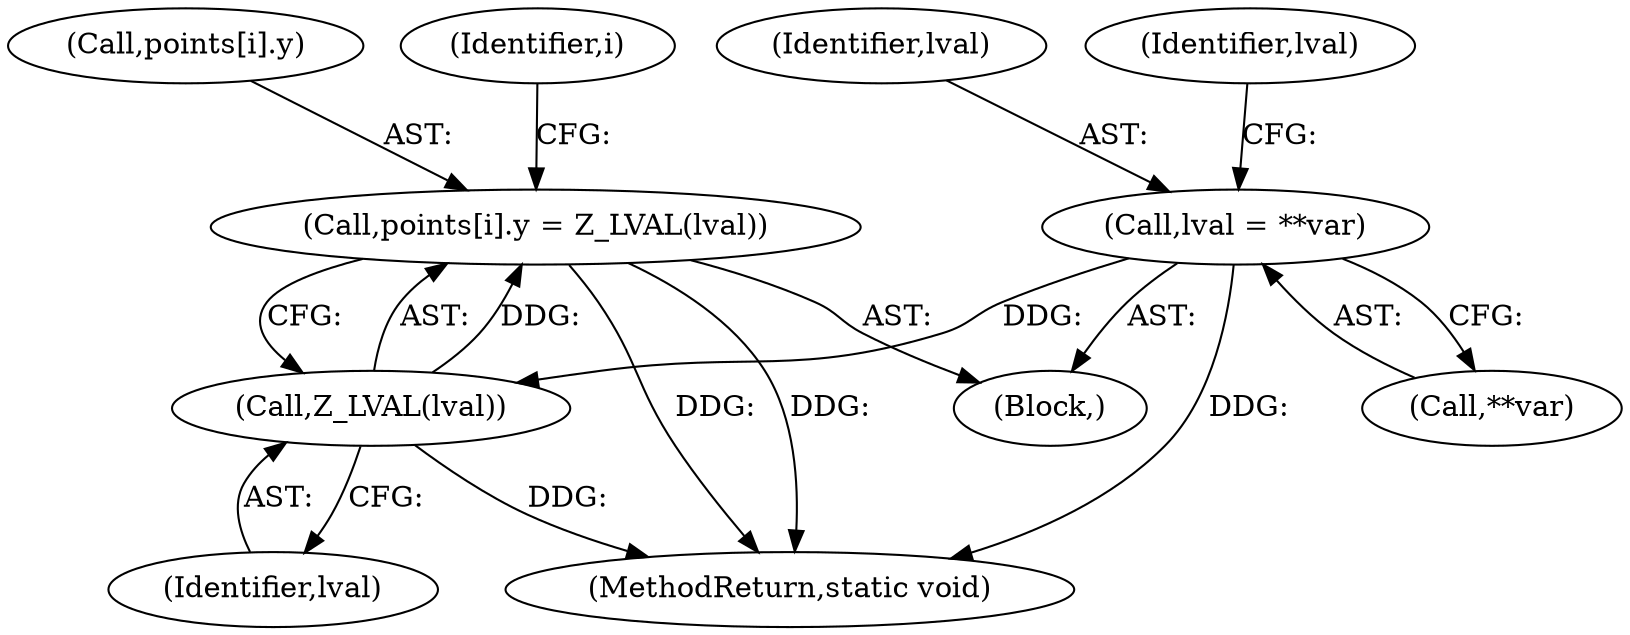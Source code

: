 digraph "0_php-src_2938329ce19cb8c4197dec146c3ec887c6f61d01_5@array" {
"1000263" [label="(Call,points[i].y = Z_LVAL(lval))"];
"1000269" [label="(Call,Z_LVAL(lval))"];
"1000252" [label="(Call,lval = **var)"];
"1000254" [label="(Call,**var)"];
"1000270" [label="(Identifier,lval)"];
"1000253" [label="(Identifier,lval)"];
"1000252" [label="(Call,lval = **var)"];
"1000264" [label="(Call,points[i].y)"];
"1000269" [label="(Call,Z_LVAL(lval))"];
"1000250" [label="(Block,)"];
"1000263" [label="(Call,points[i].y = Z_LVAL(lval))"];
"1000259" [label="(Identifier,lval)"];
"1000177" [label="(Identifier,i)"];
"1000299" [label="(MethodReturn,static void)"];
"1000263" -> "1000250"  [label="AST: "];
"1000263" -> "1000269"  [label="CFG: "];
"1000264" -> "1000263"  [label="AST: "];
"1000269" -> "1000263"  [label="AST: "];
"1000177" -> "1000263"  [label="CFG: "];
"1000263" -> "1000299"  [label="DDG: "];
"1000263" -> "1000299"  [label="DDG: "];
"1000269" -> "1000263"  [label="DDG: "];
"1000269" -> "1000270"  [label="CFG: "];
"1000270" -> "1000269"  [label="AST: "];
"1000269" -> "1000299"  [label="DDG: "];
"1000252" -> "1000269"  [label="DDG: "];
"1000252" -> "1000250"  [label="AST: "];
"1000252" -> "1000254"  [label="CFG: "];
"1000253" -> "1000252"  [label="AST: "];
"1000254" -> "1000252"  [label="AST: "];
"1000259" -> "1000252"  [label="CFG: "];
"1000252" -> "1000299"  [label="DDG: "];
}
